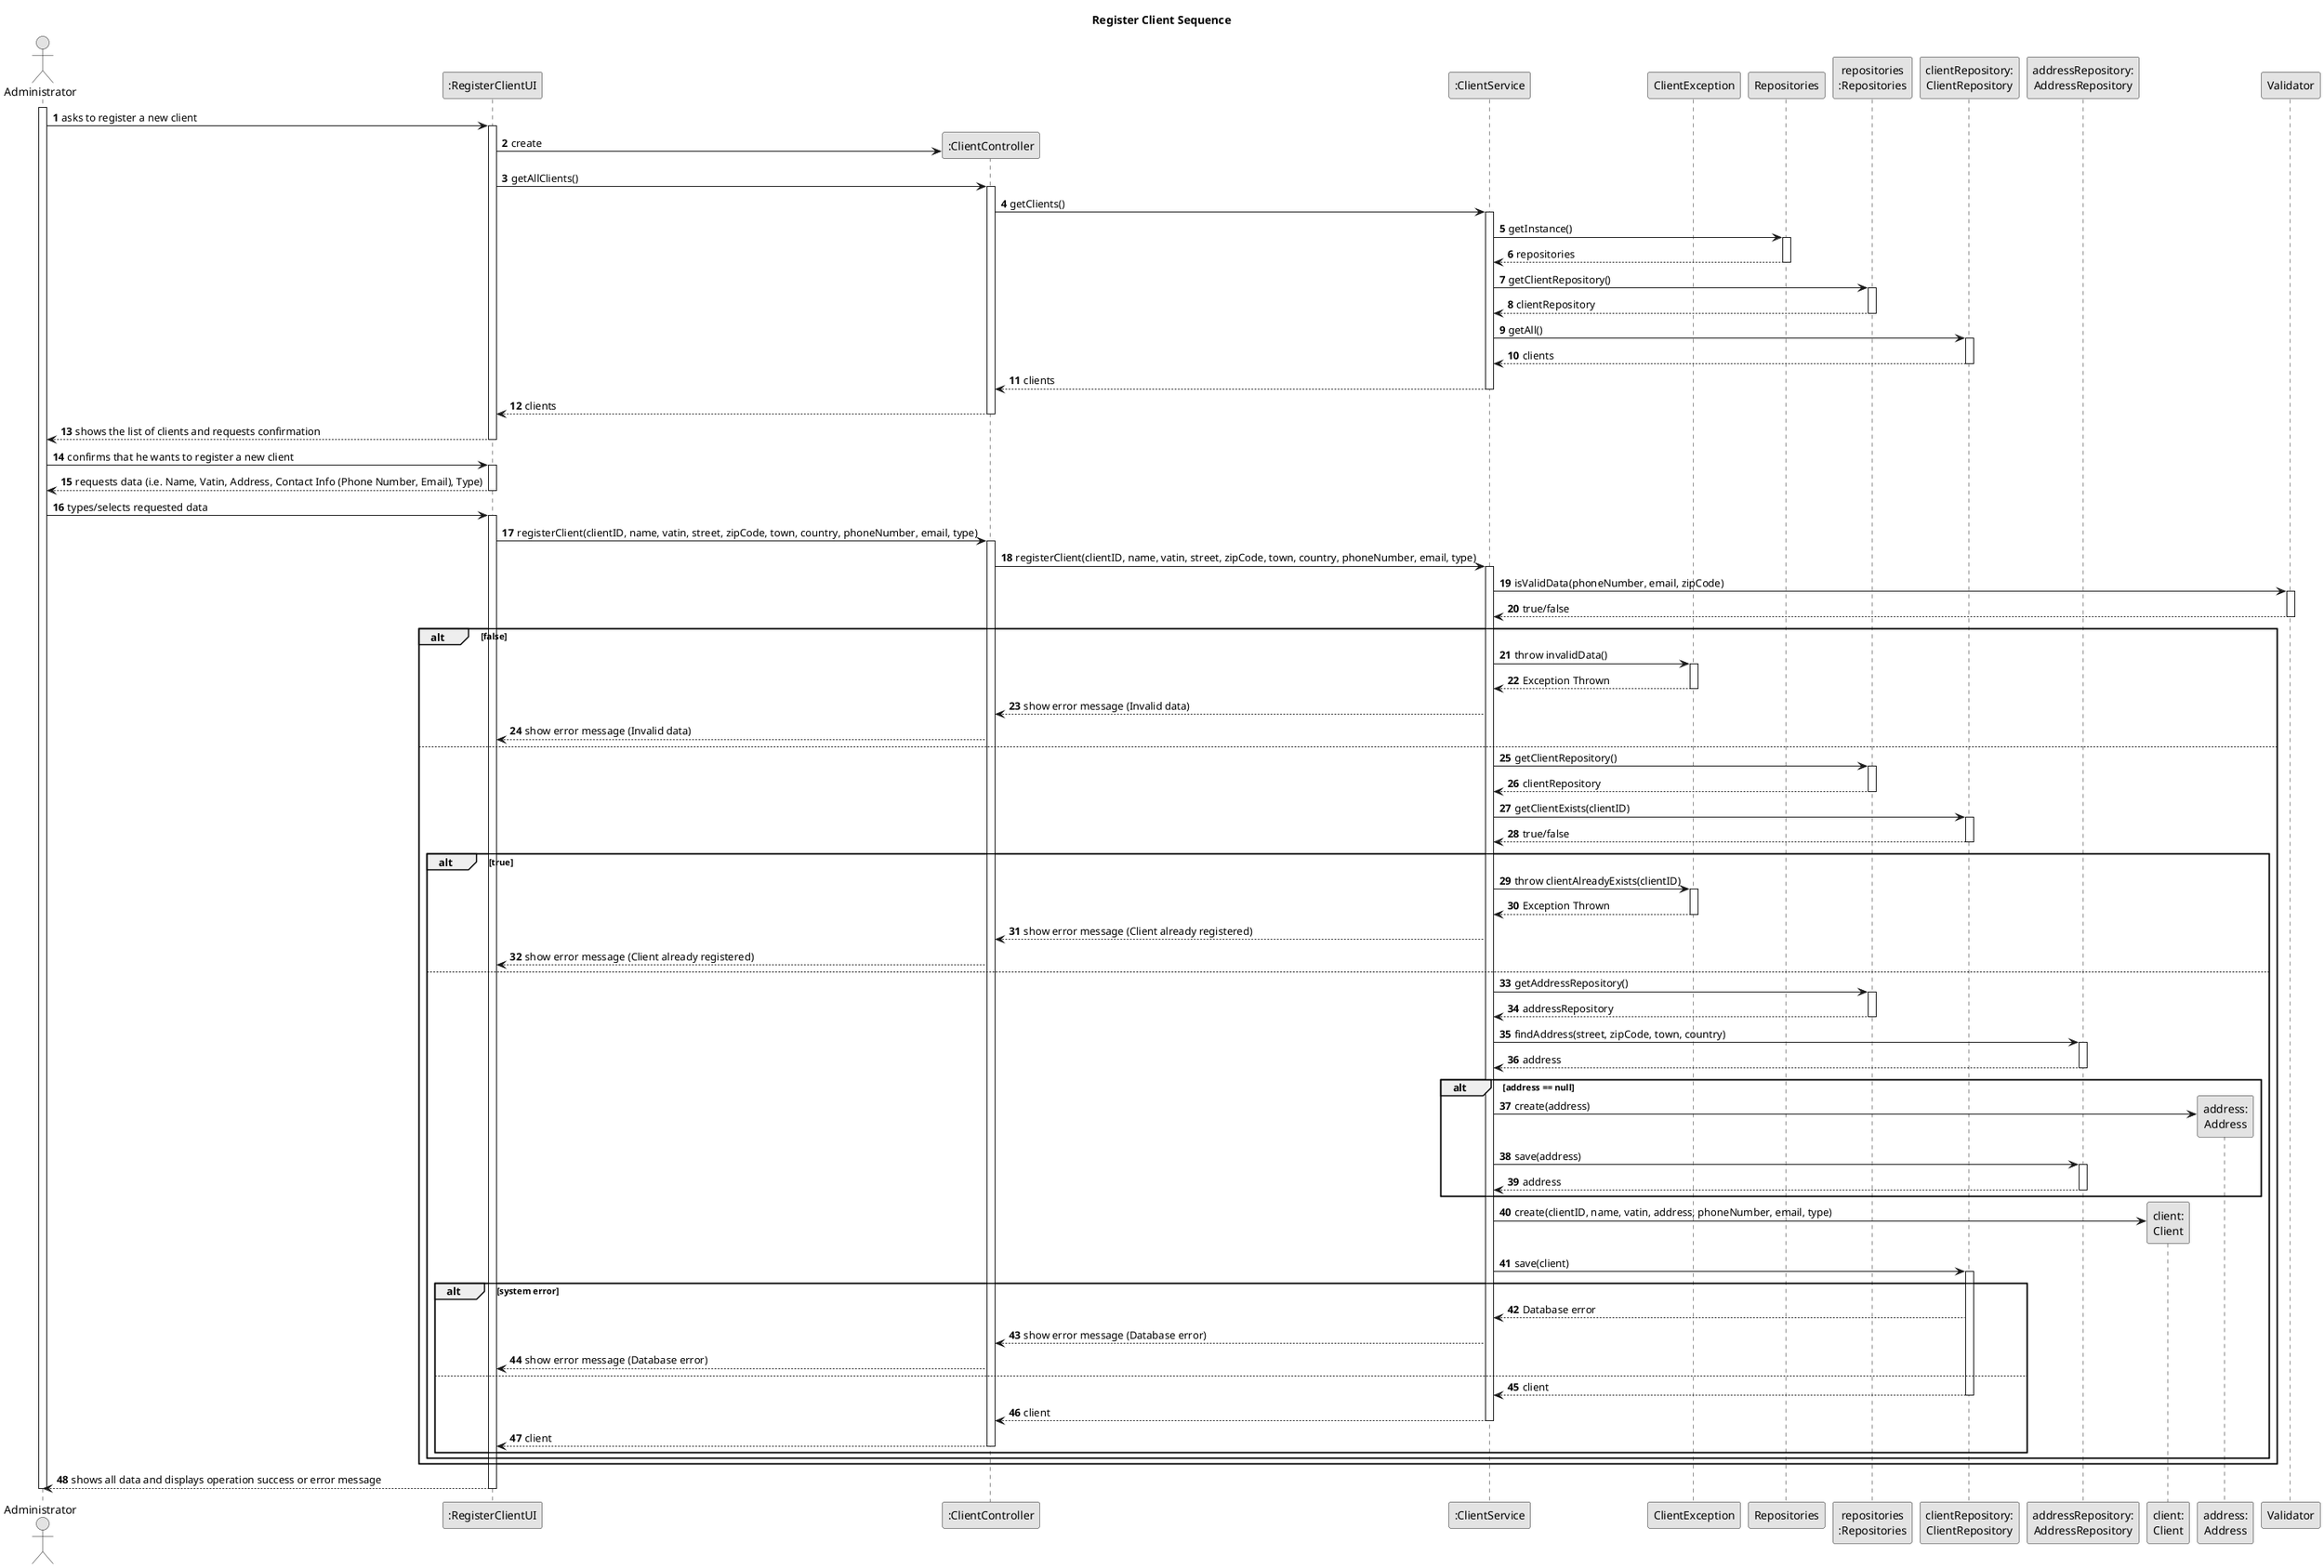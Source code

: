 @startuml
skinparam monochrome true
skinparam packageStyle rectangle
skinparam shadowing false

title System Sequence Diagram (SSD)

autonumber

actor "Administrator" as ADM
participant ":RegisterClientUI" as UI
participant ":ClientController" as CTRL
participant ":ClientService" as SRV
participant "ClientException" as EXC
participant "Repositories" as REPS
participant "repositories\n:Repositories" as REP
participant "clientRepository:\nClientRepository" as clientRepository
participant "addressRepository:\nAddressRepository" as addressRepository
participant "client:\nClient" as CLIENT
participant "address:\nAddress" as ADDRESS
participant "Validator" as VAL

title Register Client Sequence

activate ADM
    ADM -> UI : asks to register a new client
    activate UI

        UI -> CTRL** : create

        UI -> CTRL : getAllClients()
        activate CTRL
            CTRL -> SRV : getClients()
            activate SRV

                SRV -> REPS : getInstance()
                activate REPS
                REPS --> SRV: repositories
                deactivate REPS
                SRV -> REP : getClientRepository()
                activate REP
                REP --> SRV : clientRepository
                deactivate REP

                SRV -> clientRepository : getAll()
                activate clientRepository
                clientRepository --> SRV : clients
                deactivate clientRepository
            SRV --> CTRL : clients
            deactivate SRV
        CTRL --> UI : clients
        deactivate CTRL
    UI --> ADM : shows the list of clients and requests confirmation
    deactivate UI

    ADM -> UI : confirms that he wants to register a new client
    activate UI
        UI --> ADM : requests data (i.e. Name, Vatin, Address, Contact Info (Phone Number, Email), Type)
    deactivate UI

    ADM -> UI : types/selects requested data
    activate UI
        UI -> CTRL: registerClient(clientID, name, vatin, street, zipCode, town, country, phoneNumber, email, type)
        activate CTRL
            CTRL -> SRV: registerClient(clientID, name, vatin, street, zipCode, town, country, phoneNumber, email, type)
            activate SRV

                SRV -> VAL: isValidData(phoneNumber, email, zipCode)
                activate VAL
                VAL --> SRV: true/false
                deactivate VAL

                alt false

                    SRV -> EXC: throw invalidData()
                    activate EXC
                    EXC --> SRV: Exception Thrown
                    deactivate EXC
                    SRV --> CTRL: show error message (Invalid data)

                    CTRL --> UI: show error message (Invalid data)
                    deactivate VAL
                else

                SRV -> REP: getClientRepository()
                activate REP
                REP --> SRV: clientRepository
                deactivate REP

                SRV -> clientRepository: getClientExists(clientID)
                activate clientRepository
                clientRepository --> SRV: true/false
                deactivate clientRepository

                alt true

                    SRV -> EXC: throw clientAlreadyExists(clientID)
                    activate EXC
                    EXC --> SRV: Exception Thrown
                    deactivate EXC
                    SRV --> CTRL: show error message (Client already registered)

                    CTRL --> UI: show error message (Client already registered)
                else

                    SRV -> REP: getAddressRepository()
                    activate REP
                    REP --> SRV: addressRepository
                    deactivate REP

                    SRV -> addressRepository: findAddress(street, zipCode, town, country)
                    activate addressRepository
                    addressRepository --> SRV: address
                    deactivate addressRepository
                    alt address == null
                        SRV -> ADDRESS** : create(address)
                        SRV -> addressRepository: save(address)
                        activate addressRepository
                        addressRepository --> SRV: address
                        deactivate addressRepository
                    end

                    SRV -> CLIENT** : create(clientID, name, vatin, address, phoneNumber, email, type)

                    SRV -> clientRepository: save(client)
                    activate clientRepository
                    alt system error
                        clientRepository --> SRV: Database error

                        SRV --> CTRL: show error message (Database error)

                        CTRL --> UI: show error message (Database error)
                    else
                        clientRepository --> SRV: client
                        deactivate clientRepository
                        SRV --> CTRL: client
                        deactivate SRV
                        CTRL --> UI: client
                        deactivate CTRL
                    end
                end
            end
    UI --> ADM: shows all data and displays operation success or error message
    deactivate UI

deactivate ADM
@enduml
